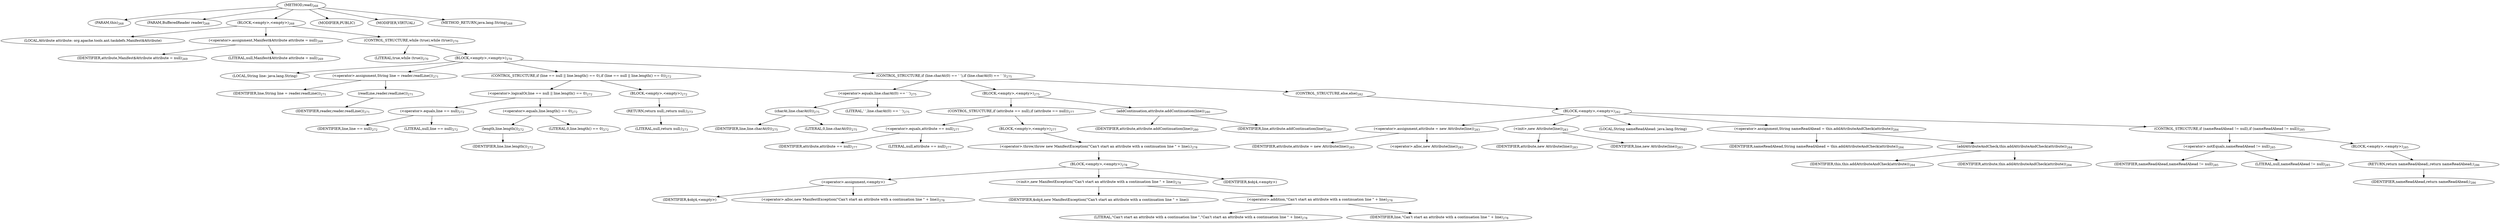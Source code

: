 digraph "read" {  
"467" [label = <(METHOD,read)<SUB>268</SUB>> ]
"36" [label = <(PARAM,this)<SUB>268</SUB>> ]
"468" [label = <(PARAM,BufferedReader reader)<SUB>268</SUB>> ]
"469" [label = <(BLOCK,&lt;empty&gt;,&lt;empty&gt;)<SUB>268</SUB>> ]
"34" [label = <(LOCAL,Attribute attribute: org.apache.tools.ant.taskdefs.Manifest$Attribute)> ]
"470" [label = <(&lt;operator&gt;.assignment,Manifest$Attribute attribute = null)<SUB>269</SUB>> ]
"471" [label = <(IDENTIFIER,attribute,Manifest$Attribute attribute = null)<SUB>269</SUB>> ]
"472" [label = <(LITERAL,null,Manifest$Attribute attribute = null)<SUB>269</SUB>> ]
"473" [label = <(CONTROL_STRUCTURE,while (true),while (true))<SUB>270</SUB>> ]
"474" [label = <(LITERAL,true,while (true))<SUB>270</SUB>> ]
"475" [label = <(BLOCK,&lt;empty&gt;,&lt;empty&gt;)<SUB>270</SUB>> ]
"476" [label = <(LOCAL,String line: java.lang.String)> ]
"477" [label = <(&lt;operator&gt;.assignment,String line = reader.readLine())<SUB>271</SUB>> ]
"478" [label = <(IDENTIFIER,line,String line = reader.readLine())<SUB>271</SUB>> ]
"479" [label = <(readLine,reader.readLine())<SUB>271</SUB>> ]
"480" [label = <(IDENTIFIER,reader,reader.readLine())<SUB>271</SUB>> ]
"481" [label = <(CONTROL_STRUCTURE,if (line == null || line.length() == 0),if (line == null || line.length() == 0))<SUB>272</SUB>> ]
"482" [label = <(&lt;operator&gt;.logicalOr,line == null || line.length() == 0)<SUB>272</SUB>> ]
"483" [label = <(&lt;operator&gt;.equals,line == null)<SUB>272</SUB>> ]
"484" [label = <(IDENTIFIER,line,line == null)<SUB>272</SUB>> ]
"485" [label = <(LITERAL,null,line == null)<SUB>272</SUB>> ]
"486" [label = <(&lt;operator&gt;.equals,line.length() == 0)<SUB>272</SUB>> ]
"487" [label = <(length,line.length())<SUB>272</SUB>> ]
"488" [label = <(IDENTIFIER,line,line.length())<SUB>272</SUB>> ]
"489" [label = <(LITERAL,0,line.length() == 0)<SUB>272</SUB>> ]
"490" [label = <(BLOCK,&lt;empty&gt;,&lt;empty&gt;)<SUB>272</SUB>> ]
"491" [label = <(RETURN,return null;,return null;)<SUB>273</SUB>> ]
"492" [label = <(LITERAL,null,return null;)<SUB>273</SUB>> ]
"493" [label = <(CONTROL_STRUCTURE,if (line.charAt(0) == ' '),if (line.charAt(0) == ' '))<SUB>275</SUB>> ]
"494" [label = <(&lt;operator&gt;.equals,line.charAt(0) == ' ')<SUB>275</SUB>> ]
"495" [label = <(charAt,line.charAt(0))<SUB>275</SUB>> ]
"496" [label = <(IDENTIFIER,line,line.charAt(0))<SUB>275</SUB>> ]
"497" [label = <(LITERAL,0,line.charAt(0))<SUB>275</SUB>> ]
"498" [label = <(LITERAL,' ',line.charAt(0) == ' ')<SUB>275</SUB>> ]
"499" [label = <(BLOCK,&lt;empty&gt;,&lt;empty&gt;)<SUB>275</SUB>> ]
"500" [label = <(CONTROL_STRUCTURE,if (attribute == null),if (attribute == null))<SUB>277</SUB>> ]
"501" [label = <(&lt;operator&gt;.equals,attribute == null)<SUB>277</SUB>> ]
"502" [label = <(IDENTIFIER,attribute,attribute == null)<SUB>277</SUB>> ]
"503" [label = <(LITERAL,null,attribute == null)<SUB>277</SUB>> ]
"504" [label = <(BLOCK,&lt;empty&gt;,&lt;empty&gt;)<SUB>277</SUB>> ]
"505" [label = <(&lt;operator&gt;.throw,throw new ManifestException(&quot;Can't start an attribute with a continuation line &quot; + line);)<SUB>278</SUB>> ]
"506" [label = <(BLOCK,&lt;empty&gt;,&lt;empty&gt;)<SUB>278</SUB>> ]
"507" [label = <(&lt;operator&gt;.assignment,&lt;empty&gt;)> ]
"508" [label = <(IDENTIFIER,$obj4,&lt;empty&gt;)> ]
"509" [label = <(&lt;operator&gt;.alloc,new ManifestException(&quot;Can't start an attribute with a continuation line &quot; + line))<SUB>278</SUB>> ]
"510" [label = <(&lt;init&gt;,new ManifestException(&quot;Can't start an attribute with a continuation line &quot; + line))<SUB>278</SUB>> ]
"511" [label = <(IDENTIFIER,$obj4,new ManifestException(&quot;Can't start an attribute with a continuation line &quot; + line))> ]
"512" [label = <(&lt;operator&gt;.addition,&quot;Can't start an attribute with a continuation line &quot; + line)<SUB>278</SUB>> ]
"513" [label = <(LITERAL,&quot;Can't start an attribute with a continuation line &quot;,&quot;Can't start an attribute with a continuation line &quot; + line)<SUB>278</SUB>> ]
"514" [label = <(IDENTIFIER,line,&quot;Can't start an attribute with a continuation line &quot; + line)<SUB>278</SUB>> ]
"515" [label = <(IDENTIFIER,$obj4,&lt;empty&gt;)> ]
"516" [label = <(addContinuation,attribute.addContinuation(line))<SUB>280</SUB>> ]
"517" [label = <(IDENTIFIER,attribute,attribute.addContinuation(line))<SUB>280</SUB>> ]
"518" [label = <(IDENTIFIER,line,attribute.addContinuation(line))<SUB>280</SUB>> ]
"519" [label = <(CONTROL_STRUCTURE,else,else)<SUB>282</SUB>> ]
"520" [label = <(BLOCK,&lt;empty&gt;,&lt;empty&gt;)<SUB>282</SUB>> ]
"521" [label = <(&lt;operator&gt;.assignment,attribute = new Attribute(line))<SUB>283</SUB>> ]
"522" [label = <(IDENTIFIER,attribute,attribute = new Attribute(line))<SUB>283</SUB>> ]
"523" [label = <(&lt;operator&gt;.alloc,new Attribute(line))<SUB>283</SUB>> ]
"524" [label = <(&lt;init&gt;,new Attribute(line))<SUB>283</SUB>> ]
"33" [label = <(IDENTIFIER,attribute,new Attribute(line))<SUB>283</SUB>> ]
"525" [label = <(IDENTIFIER,line,new Attribute(line))<SUB>283</SUB>> ]
"526" [label = <(LOCAL,String nameReadAhead: java.lang.String)> ]
"527" [label = <(&lt;operator&gt;.assignment,String nameReadAhead = this.addAttributeAndCheck(attribute))<SUB>284</SUB>> ]
"528" [label = <(IDENTIFIER,nameReadAhead,String nameReadAhead = this.addAttributeAndCheck(attribute))<SUB>284</SUB>> ]
"529" [label = <(addAttributeAndCheck,this.addAttributeAndCheck(attribute))<SUB>284</SUB>> ]
"35" [label = <(IDENTIFIER,this,this.addAttributeAndCheck(attribute))<SUB>284</SUB>> ]
"530" [label = <(IDENTIFIER,attribute,this.addAttributeAndCheck(attribute))<SUB>284</SUB>> ]
"531" [label = <(CONTROL_STRUCTURE,if (nameReadAhead != null),if (nameReadAhead != null))<SUB>285</SUB>> ]
"532" [label = <(&lt;operator&gt;.notEquals,nameReadAhead != null)<SUB>285</SUB>> ]
"533" [label = <(IDENTIFIER,nameReadAhead,nameReadAhead != null)<SUB>285</SUB>> ]
"534" [label = <(LITERAL,null,nameReadAhead != null)<SUB>285</SUB>> ]
"535" [label = <(BLOCK,&lt;empty&gt;,&lt;empty&gt;)<SUB>285</SUB>> ]
"536" [label = <(RETURN,return nameReadAhead;,return nameReadAhead;)<SUB>286</SUB>> ]
"537" [label = <(IDENTIFIER,nameReadAhead,return nameReadAhead;)<SUB>286</SUB>> ]
"538" [label = <(MODIFIER,PUBLIC)> ]
"539" [label = <(MODIFIER,VIRTUAL)> ]
"540" [label = <(METHOD_RETURN,java.lang.String)<SUB>268</SUB>> ]
  "467" -> "36" 
  "467" -> "468" 
  "467" -> "469" 
  "467" -> "538" 
  "467" -> "539" 
  "467" -> "540" 
  "469" -> "34" 
  "469" -> "470" 
  "469" -> "473" 
  "470" -> "471" 
  "470" -> "472" 
  "473" -> "474" 
  "473" -> "475" 
  "475" -> "476" 
  "475" -> "477" 
  "475" -> "481" 
  "475" -> "493" 
  "477" -> "478" 
  "477" -> "479" 
  "479" -> "480" 
  "481" -> "482" 
  "481" -> "490" 
  "482" -> "483" 
  "482" -> "486" 
  "483" -> "484" 
  "483" -> "485" 
  "486" -> "487" 
  "486" -> "489" 
  "487" -> "488" 
  "490" -> "491" 
  "491" -> "492" 
  "493" -> "494" 
  "493" -> "499" 
  "493" -> "519" 
  "494" -> "495" 
  "494" -> "498" 
  "495" -> "496" 
  "495" -> "497" 
  "499" -> "500" 
  "499" -> "516" 
  "500" -> "501" 
  "500" -> "504" 
  "501" -> "502" 
  "501" -> "503" 
  "504" -> "505" 
  "505" -> "506" 
  "506" -> "507" 
  "506" -> "510" 
  "506" -> "515" 
  "507" -> "508" 
  "507" -> "509" 
  "510" -> "511" 
  "510" -> "512" 
  "512" -> "513" 
  "512" -> "514" 
  "516" -> "517" 
  "516" -> "518" 
  "519" -> "520" 
  "520" -> "521" 
  "520" -> "524" 
  "520" -> "526" 
  "520" -> "527" 
  "520" -> "531" 
  "521" -> "522" 
  "521" -> "523" 
  "524" -> "33" 
  "524" -> "525" 
  "527" -> "528" 
  "527" -> "529" 
  "529" -> "35" 
  "529" -> "530" 
  "531" -> "532" 
  "531" -> "535" 
  "532" -> "533" 
  "532" -> "534" 
  "535" -> "536" 
  "536" -> "537" 
}
